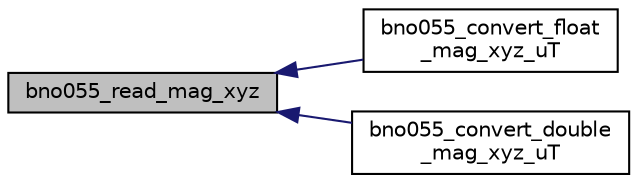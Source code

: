 digraph "bno055_read_mag_xyz"
{
  edge [fontname="Helvetica",fontsize="10",labelfontname="Helvetica",labelfontsize="10"];
  node [fontname="Helvetica",fontsize="10",shape=record];
  rankdir="LR";
  Node1 [label="bno055_read_mag_xyz",height=0.2,width=0.4,color="black", fillcolor="grey75", style="filled", fontcolor="black"];
  Node1 -> Node2 [dir="back",color="midnightblue",fontsize="10",style="solid",fontname="Helvetica"];
  Node2 [label="bno055_convert_float\l_mag_xyz_uT",height=0.2,width=0.4,color="black", fillcolor="white", style="filled",URL="$bno055_8h.html#a0232f69a0676b8ea46e8591d22d305bb",tooltip="This API is used to convert the mag yz raw data to microTesla output as float. "];
  Node1 -> Node3 [dir="back",color="midnightblue",fontsize="10",style="solid",fontname="Helvetica"];
  Node3 [label="bno055_convert_double\l_mag_xyz_uT",height=0.2,width=0.4,color="black", fillcolor="white", style="filled",URL="$bno055_8h.html#a8dd05b84b39eaf1ece3a08cdb1e69fd8",tooltip="This API is used to convert the mag yz raw data to microTesla output as double. "];
}
